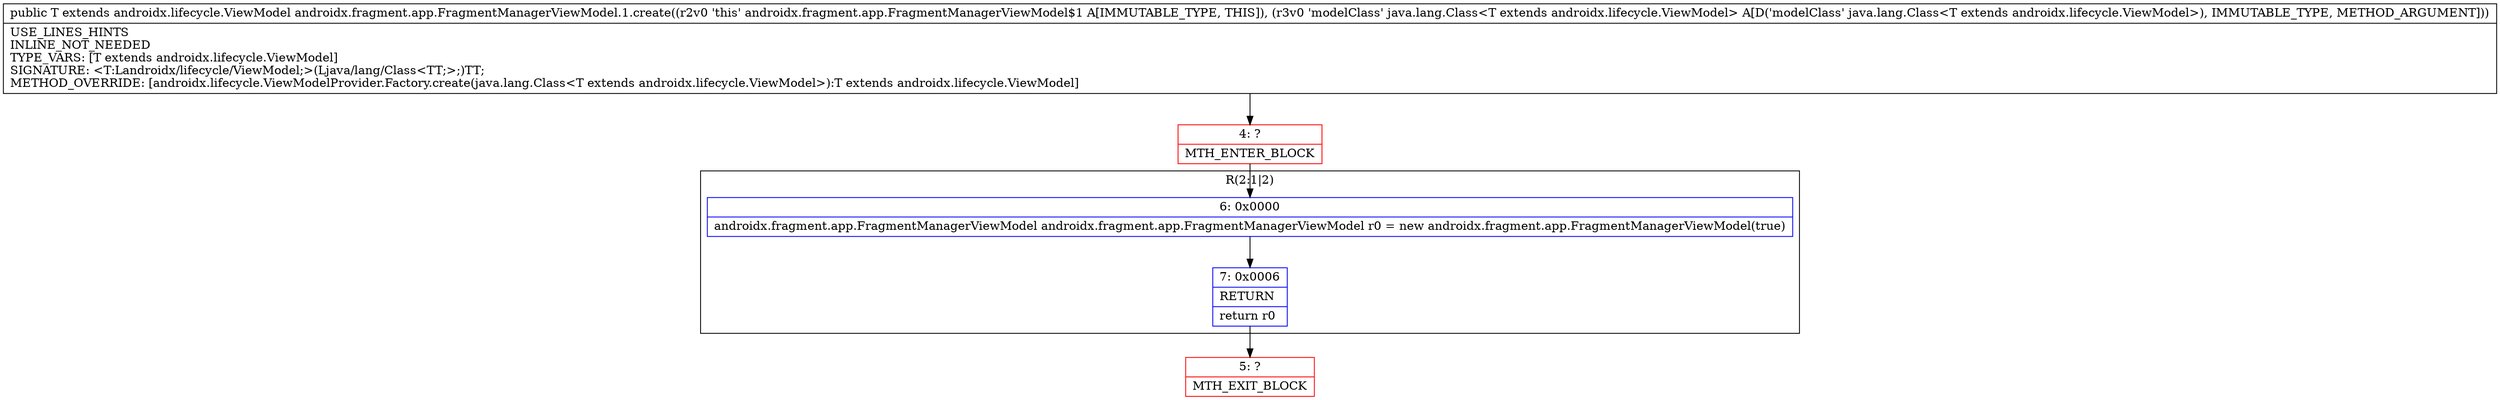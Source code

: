 digraph "CFG forandroidx.fragment.app.FragmentManagerViewModel.1.create(Ljava\/lang\/Class;)Landroidx\/lifecycle\/ViewModel;" {
subgraph cluster_Region_643474414 {
label = "R(2:1|2)";
node [shape=record,color=blue];
Node_6 [shape=record,label="{6\:\ 0x0000|androidx.fragment.app.FragmentManagerViewModel androidx.fragment.app.FragmentManagerViewModel r0 = new androidx.fragment.app.FragmentManagerViewModel(true)\l}"];
Node_7 [shape=record,label="{7\:\ 0x0006|RETURN\l|return r0\l}"];
}
Node_4 [shape=record,color=red,label="{4\:\ ?|MTH_ENTER_BLOCK\l}"];
Node_5 [shape=record,color=red,label="{5\:\ ?|MTH_EXIT_BLOCK\l}"];
MethodNode[shape=record,label="{public T extends androidx.lifecycle.ViewModel androidx.fragment.app.FragmentManagerViewModel.1.create((r2v0 'this' androidx.fragment.app.FragmentManagerViewModel$1 A[IMMUTABLE_TYPE, THIS]), (r3v0 'modelClass' java.lang.Class\<T extends androidx.lifecycle.ViewModel\> A[D('modelClass' java.lang.Class\<T extends androidx.lifecycle.ViewModel\>), IMMUTABLE_TYPE, METHOD_ARGUMENT]))  | USE_LINES_HINTS\lINLINE_NOT_NEEDED\lTYPE_VARS: [T extends androidx.lifecycle.ViewModel]\lSIGNATURE: \<T:Landroidx\/lifecycle\/ViewModel;\>(Ljava\/lang\/Class\<TT;\>;)TT;\lMETHOD_OVERRIDE: [androidx.lifecycle.ViewModelProvider.Factory.create(java.lang.Class\<T extends androidx.lifecycle.ViewModel\>):T extends androidx.lifecycle.ViewModel]\l}"];
MethodNode -> Node_4;Node_6 -> Node_7;
Node_7 -> Node_5;
Node_4 -> Node_6;
}

